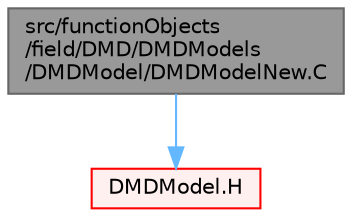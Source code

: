 digraph "src/functionObjects/field/DMD/DMDModels/DMDModel/DMDModelNew.C"
{
 // LATEX_PDF_SIZE
  bgcolor="transparent";
  edge [fontname=Helvetica,fontsize=10,labelfontname=Helvetica,labelfontsize=10];
  node [fontname=Helvetica,fontsize=10,shape=box,height=0.2,width=0.4];
  Node1 [id="Node000001",label="src/functionObjects\l/field/DMD/DMDModels\l/DMDModel/DMDModelNew.C",height=0.2,width=0.4,color="gray40", fillcolor="grey60", style="filled", fontcolor="black",tooltip=" "];
  Node1 -> Node2 [id="edge1_Node000001_Node000002",color="steelblue1",style="solid",tooltip=" "];
  Node2 [id="Node000002",label="DMDModel.H",height=0.2,width=0.4,color="red", fillcolor="#FFF0F0", style="filled",URL="$DMDModel_8H.html",tooltip=" "];
}
